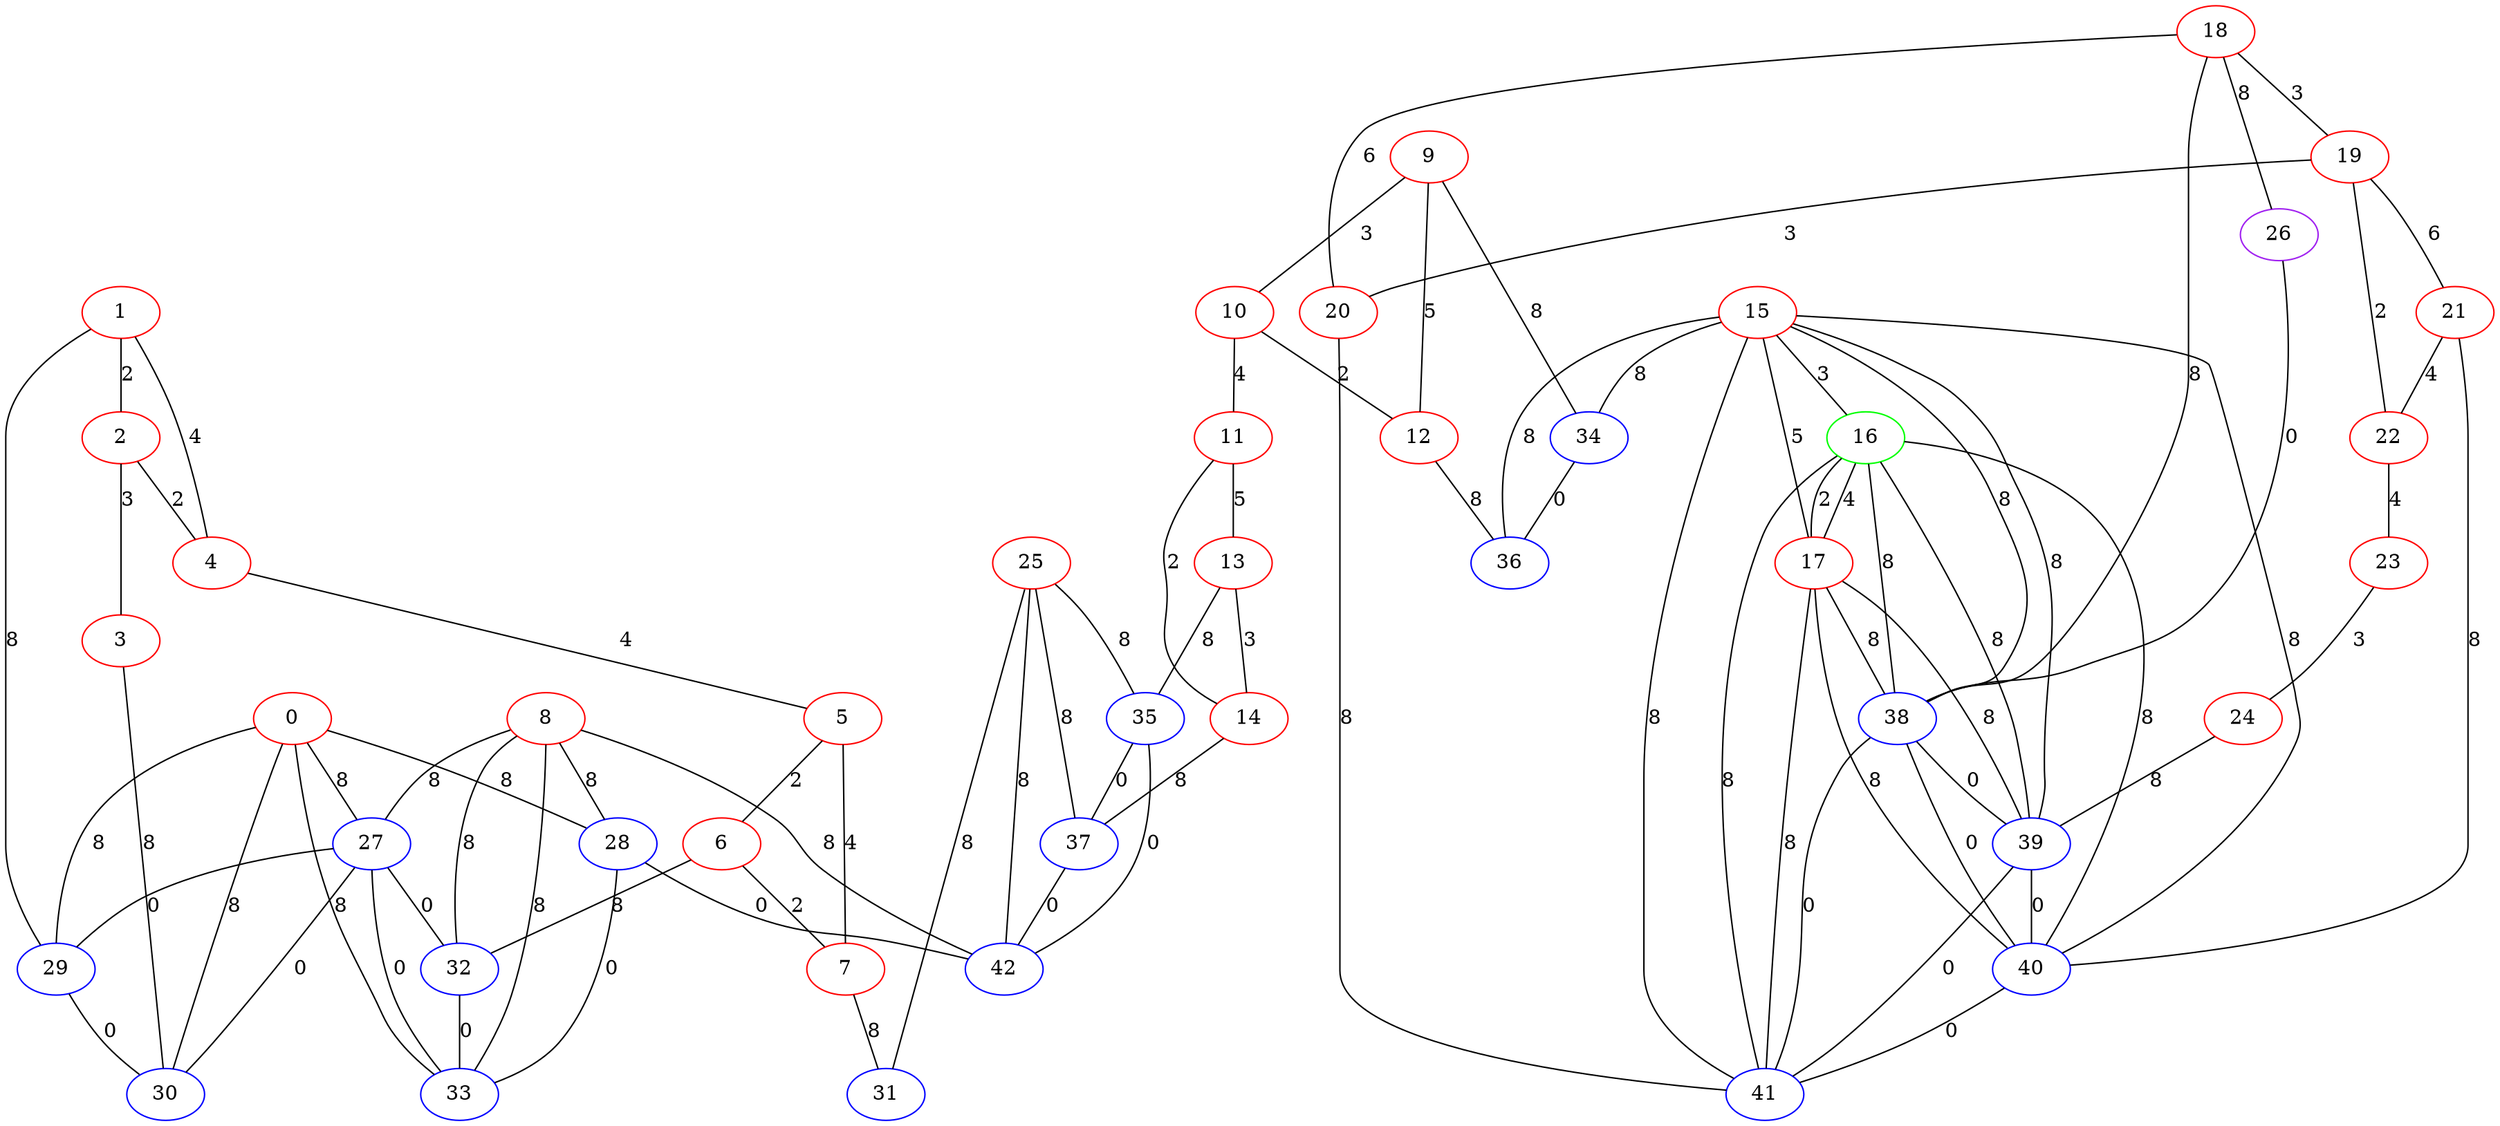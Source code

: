 graph "" {
0 [color=red, weight=1];
1 [color=red, weight=1];
2 [color=red, weight=1];
3 [color=red, weight=1];
4 [color=red, weight=1];
5 [color=red, weight=1];
6 [color=red, weight=1];
7 [color=red, weight=1];
8 [color=red, weight=1];
9 [color=red, weight=1];
10 [color=red, weight=1];
11 [color=red, weight=1];
12 [color=red, weight=1];
13 [color=red, weight=1];
14 [color=red, weight=1];
15 [color=red, weight=1];
16 [color=green, weight=2];
17 [color=red, weight=1];
18 [color=red, weight=1];
19 [color=red, weight=1];
20 [color=red, weight=1];
21 [color=red, weight=1];
22 [color=red, weight=1];
23 [color=red, weight=1];
24 [color=red, weight=1];
25 [color=red, weight=1];
26 [color=purple, weight=4];
27 [color=blue, weight=3];
28 [color=blue, weight=3];
29 [color=blue, weight=3];
30 [color=blue, weight=3];
31 [color=blue, weight=3];
32 [color=blue, weight=3];
33 [color=blue, weight=3];
34 [color=blue, weight=3];
35 [color=blue, weight=3];
36 [color=blue, weight=3];
37 [color=blue, weight=3];
38 [color=blue, weight=3];
39 [color=blue, weight=3];
40 [color=blue, weight=3];
41 [color=blue, weight=3];
42 [color=blue, weight=3];
0 -- 33  [key=0, label=8];
0 -- 27  [key=0, label=8];
0 -- 28  [key=0, label=8];
0 -- 29  [key=0, label=8];
0 -- 30  [key=0, label=8];
1 -- 2  [key=0, label=2];
1 -- 4  [key=0, label=4];
1 -- 29  [key=0, label=8];
2 -- 3  [key=0, label=3];
2 -- 4  [key=0, label=2];
3 -- 30  [key=0, label=8];
4 -- 5  [key=0, label=4];
5 -- 6  [key=0, label=2];
5 -- 7  [key=0, label=4];
6 -- 32  [key=0, label=8];
6 -- 7  [key=0, label=2];
7 -- 31  [key=0, label=8];
8 -- 32  [key=0, label=8];
8 -- 33  [key=0, label=8];
8 -- 42  [key=0, label=8];
8 -- 27  [key=0, label=8];
8 -- 28  [key=0, label=8];
9 -- 10  [key=0, label=3];
9 -- 12  [key=0, label=5];
9 -- 34  [key=0, label=8];
10 -- 11  [key=0, label=4];
10 -- 12  [key=0, label=2];
11 -- 13  [key=0, label=5];
11 -- 14  [key=0, label=2];
12 -- 36  [key=0, label=8];
13 -- 35  [key=0, label=8];
13 -- 14  [key=0, label=3];
14 -- 37  [key=0, label=8];
15 -- 34  [key=0, label=8];
15 -- 36  [key=0, label=8];
15 -- 38  [key=0, label=8];
15 -- 39  [key=0, label=8];
15 -- 40  [key=0, label=8];
15 -- 41  [key=0, label=8];
15 -- 16  [key=0, label=3];
15 -- 17  [key=0, label=5];
16 -- 38  [key=0, label=8];
16 -- 39  [key=0, label=8];
16 -- 40  [key=0, label=8];
16 -- 41  [key=0, label=8];
16 -- 17  [key=0, label=4];
16 -- 17  [key=1, label=2];
17 -- 38  [key=0, label=8];
17 -- 39  [key=0, label=8];
17 -- 40  [key=0, label=8];
17 -- 41  [key=0, label=8];
18 -- 26  [key=0, label=8];
18 -- 19  [key=0, label=3];
18 -- 20  [key=0, label=6];
18 -- 38  [key=0, label=8];
19 -- 20  [key=0, label=3];
19 -- 21  [key=0, label=6];
19 -- 22  [key=0, label=2];
20 -- 41  [key=0, label=8];
21 -- 40  [key=0, label=8];
21 -- 22  [key=0, label=4];
22 -- 23  [key=0, label=4];
23 -- 24  [key=0, label=3];
24 -- 39  [key=0, label=8];
25 -- 42  [key=0, label=8];
25 -- 35  [key=0, label=8];
25 -- 37  [key=0, label=8];
25 -- 31  [key=0, label=8];
26 -- 38  [key=0, label=0];
27 -- 32  [key=0, label=0];
27 -- 33  [key=0, label=0];
27 -- 29  [key=0, label=0];
27 -- 30  [key=0, label=0];
28 -- 33  [key=0, label=0];
28 -- 42  [key=0, label=0];
29 -- 30  [key=0, label=0];
32 -- 33  [key=0, label=0];
34 -- 36  [key=0, label=0];
35 -- 42  [key=0, label=0];
35 -- 37  [key=0, label=0];
37 -- 42  [key=0, label=0];
38 -- 39  [key=0, label=0];
38 -- 40  [key=0, label=0];
38 -- 41  [key=0, label=0];
39 -- 40  [key=0, label=0];
39 -- 41  [key=0, label=0];
40 -- 41  [key=0, label=0];
}
